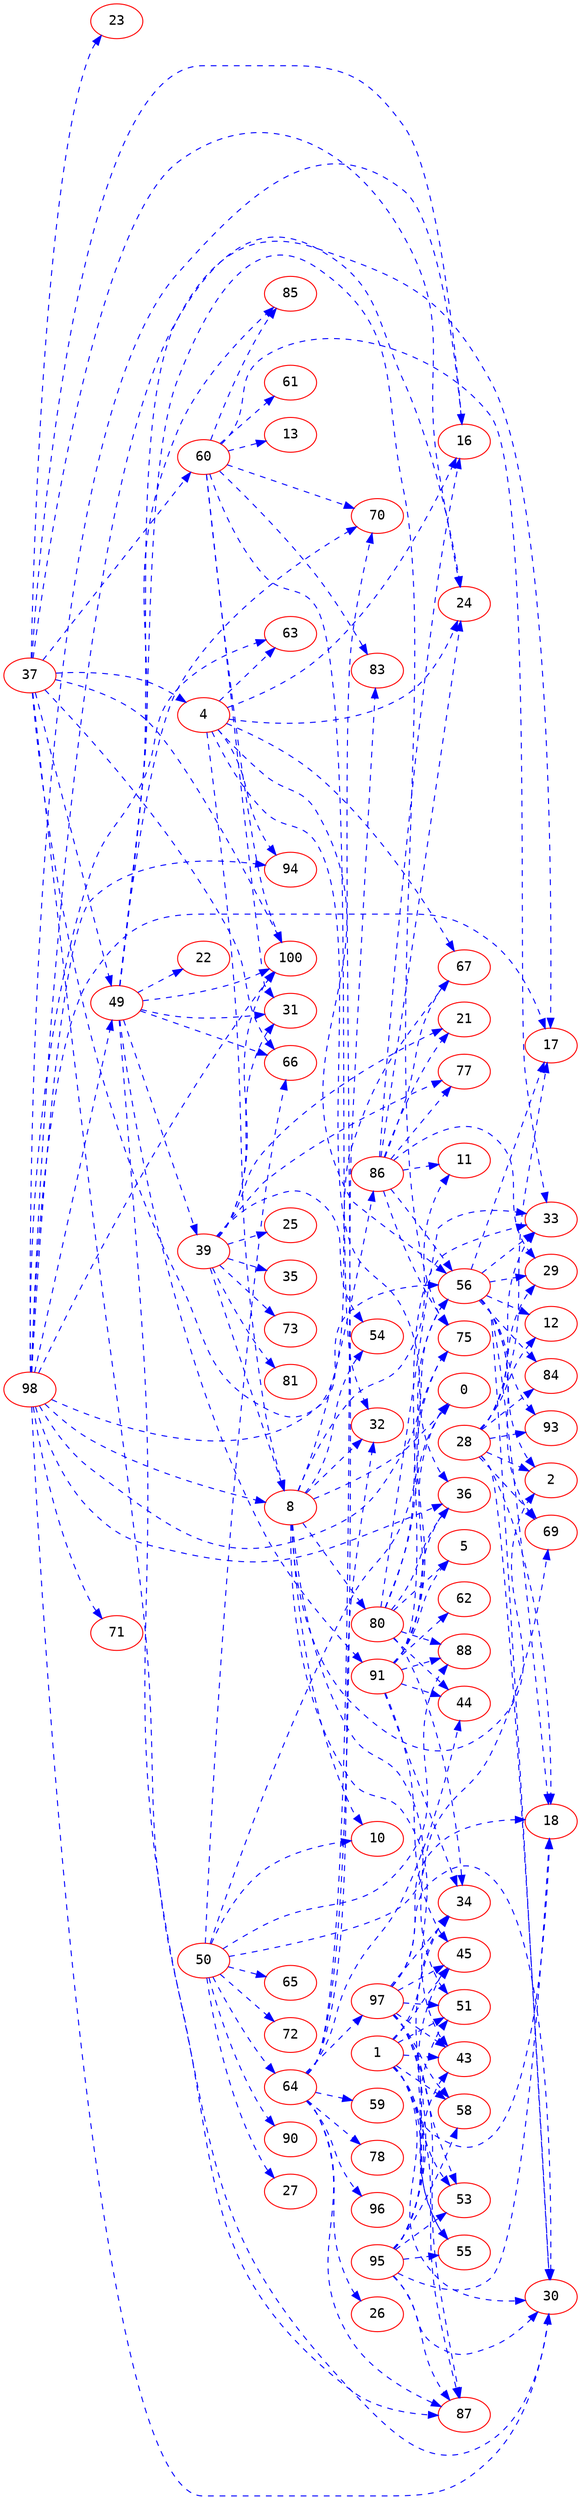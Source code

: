 digraph dumpedGraph {
		node[color=Red,fontname=Courier]
		edge[color=Blue,style=dashed]
		rankdir=LR; //Rank Direction Left to Right
		/*Total Nodes : 24 */
"1"->{"18" "30" "34" "43" "45" "51" "53" "55" "58" "87"}
"4"->{"8" "16" "24" "36" "56" "63" "67" "94"}
"8"->{"0" "2" "10" "11" "32" "43" "51" "54" "80" "86"}
"21"->{}
"28"->{"2" "12" "17" "18" "29" "30" "33" "69" "84" "93"}
"29"->{}
"37"->{"4" "16" "23" "24" "49" "56" "60" "66" "87" "100"}
"39"->{"8" "21" "25" "31" "35" "54" "73" "77" "81" "100"}
"49"->{"17" "22" "30" "31" "39" "66" "70" "75" "85" "91" "100"}
"50"->{"10" "27" "56" "64" "65" "66" "69" "72" "88" "90"}
"53"->{}
"56"->{"2" "12" "17" "18" "29" "30" "33" "69" "84" "93"}
"60"->{"13" "31" "32" "33" "61" "70" "83" "85" "100"}
"64"->{"26" "32" "44" "59" "70" "78" "83" "87" "96" "97"}
"80"->{"0" "5" "33" "34" "36" "44" "75" "88"}
"81"->{}
"84"->{}
"86"->{"11" "16" "21" "24" "29" "56" "67" "75" "77"}
"87"->{}
"91"->{"0" "5" "33" "34" "36" "44" "45" "62" "75" "88"}
"95"->{"18" "30" "34" "43" "45" "51" "53" "55" "58" "87"}
"97"->{"18" "30" "34" "43" "45" "51" "53" "55" "58" "87"}
"98"->{"8" "16" "17" "24" "30" "36" "49" "56" "63" "67" "71" "94" "100"}
"100"->{}
}